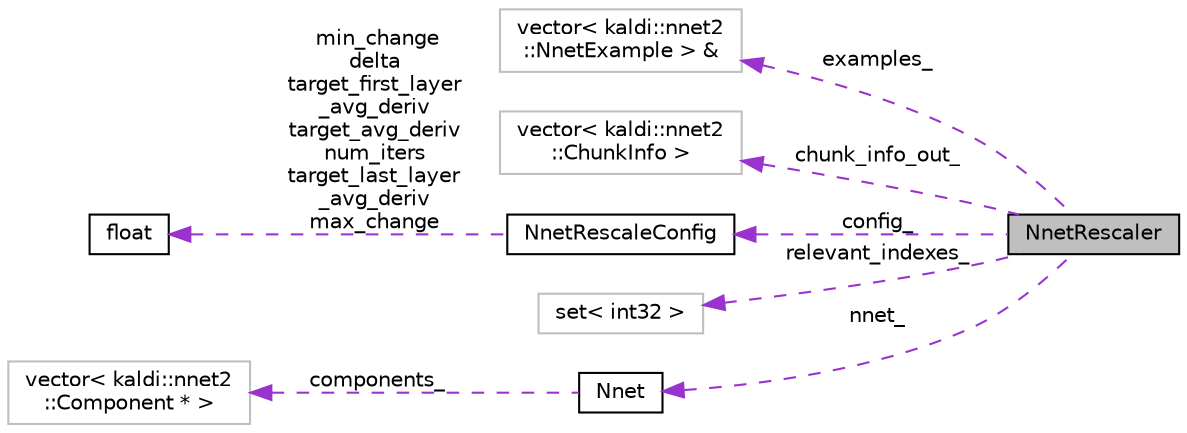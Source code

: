 digraph "NnetRescaler"
{
  edge [fontname="Helvetica",fontsize="10",labelfontname="Helvetica",labelfontsize="10"];
  node [fontname="Helvetica",fontsize="10",shape=record];
  rankdir="LR";
  Node1 [label="NnetRescaler",height=0.2,width=0.4,color="black", fillcolor="grey75", style="filled", fontcolor="black"];
  Node2 -> Node1 [dir="back",color="darkorchid3",fontsize="10",style="dashed",label=" examples_" ,fontname="Helvetica"];
  Node2 [label="vector\< kaldi::nnet2\l::NnetExample \> &",height=0.2,width=0.4,color="grey75", fillcolor="white", style="filled"];
  Node3 -> Node1 [dir="back",color="darkorchid3",fontsize="10",style="dashed",label=" chunk_info_out_" ,fontname="Helvetica"];
  Node3 [label="vector\< kaldi::nnet2\l::ChunkInfo \>",height=0.2,width=0.4,color="grey75", fillcolor="white", style="filled"];
  Node4 -> Node1 [dir="back",color="darkorchid3",fontsize="10",style="dashed",label=" config_" ,fontname="Helvetica"];
  Node4 [label="NnetRescaleConfig",height=0.2,width=0.4,color="black", fillcolor="white", style="filled",URL="$structkaldi_1_1nnet2_1_1NnetRescaleConfig.html"];
  Node5 -> Node4 [dir="back",color="darkorchid3",fontsize="10",style="dashed",label=" min_change\ndelta\ntarget_first_layer\l_avg_deriv\ntarget_avg_deriv\nnum_iters\ntarget_last_layer\l_avg_deriv\nmax_change" ,fontname="Helvetica"];
  Node5 [label="float",height=0.2,width=0.4,color="black", fillcolor="white", style="filled",URL="$classfloat.html"];
  Node6 -> Node1 [dir="back",color="darkorchid3",fontsize="10",style="dashed",label=" relevant_indexes_" ,fontname="Helvetica"];
  Node6 [label="set\< int32 \>",height=0.2,width=0.4,color="grey75", fillcolor="white", style="filled"];
  Node7 -> Node1 [dir="back",color="darkorchid3",fontsize="10",style="dashed",label=" nnet_" ,fontname="Helvetica"];
  Node7 [label="Nnet",height=0.2,width=0.4,color="black", fillcolor="white", style="filled",URL="$classkaldi_1_1nnet2_1_1Nnet.html"];
  Node8 -> Node7 [dir="back",color="darkorchid3",fontsize="10",style="dashed",label=" components_" ,fontname="Helvetica"];
  Node8 [label="vector\< kaldi::nnet2\l::Component * \>",height=0.2,width=0.4,color="grey75", fillcolor="white", style="filled"];
}
